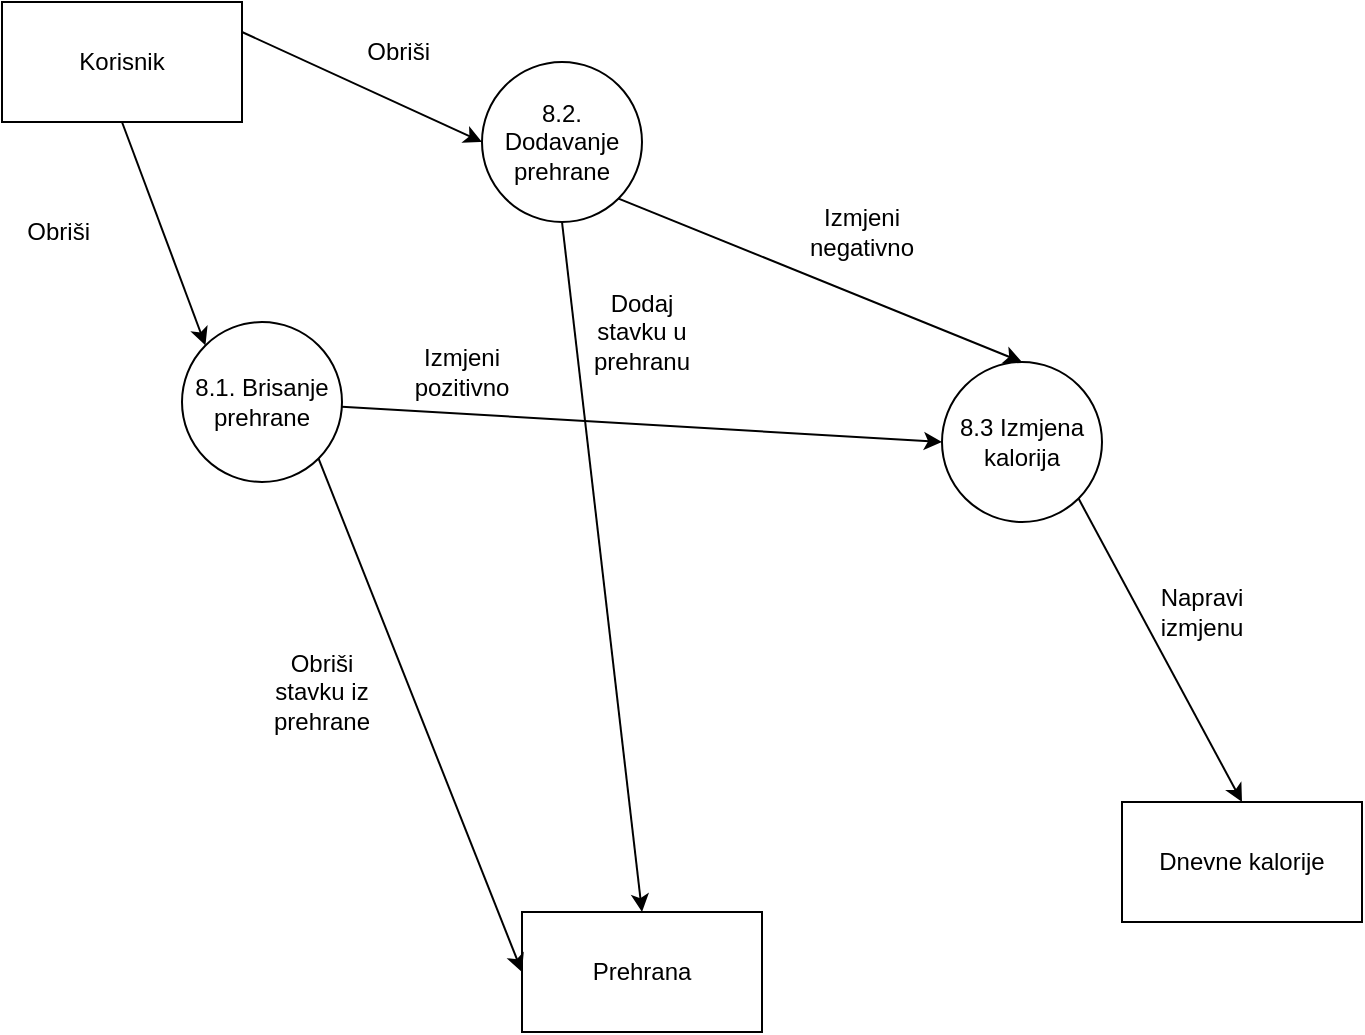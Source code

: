 <mxfile version="17.1.4" type="device"><diagram id="LYyRvwM2c9cSKXDe2G5V" name="Page-1"><mxGraphModel dx="1047" dy="731" grid="1" gridSize="10" guides="1" tooltips="1" connect="1" arrows="1" fold="1" page="1" pageScale="1" pageWidth="827" pageHeight="1169" math="0" shadow="0"><root><mxCell id="0"/><mxCell id="1" parent="0"/><mxCell id="5UJzbpIilrhJZR0ct_dT-1" value="Korisnik" style="rounded=0;whiteSpace=wrap;html=1;" vertex="1" parent="1"><mxGeometry x="110" y="110" width="120" height="60" as="geometry"/></mxCell><mxCell id="5UJzbpIilrhJZR0ct_dT-2" value="Prehrana" style="rounded=0;whiteSpace=wrap;html=1;" vertex="1" parent="1"><mxGeometry x="370" y="565" width="120" height="60" as="geometry"/></mxCell><mxCell id="5UJzbpIilrhJZR0ct_dT-3" value="8.1. Brisanje prehrane" style="ellipse;whiteSpace=wrap;html=1;aspect=fixed;" vertex="1" parent="1"><mxGeometry x="200" y="270" width="80" height="80" as="geometry"/></mxCell><mxCell id="5UJzbpIilrhJZR0ct_dT-4" value="Dnevne kalorije" style="rounded=0;whiteSpace=wrap;html=1;" vertex="1" parent="1"><mxGeometry x="670" y="510" width="120" height="60" as="geometry"/></mxCell><mxCell id="5UJzbpIilrhJZR0ct_dT-5" value="" style="endArrow=classic;html=1;rounded=0;entryX=0;entryY=0;entryDx=0;entryDy=0;exitX=0.5;exitY=1;exitDx=0;exitDy=0;" edge="1" parent="1" source="5UJzbpIilrhJZR0ct_dT-1" target="5UJzbpIilrhJZR0ct_dT-3"><mxGeometry width="50" height="50" relative="1" as="geometry"><mxPoint x="350" y="460" as="sourcePoint"/><mxPoint x="400" y="410" as="targetPoint"/></mxGeometry></mxCell><mxCell id="5UJzbpIilrhJZR0ct_dT-6" value="" style="endArrow=classic;html=1;rounded=0;entryX=0;entryY=0.5;entryDx=0;entryDy=0;exitX=1;exitY=1;exitDx=0;exitDy=0;" edge="1" parent="1" source="5UJzbpIilrhJZR0ct_dT-3" target="5UJzbpIilrhJZR0ct_dT-2"><mxGeometry width="50" height="50" relative="1" as="geometry"><mxPoint x="350" y="460" as="sourcePoint"/><mxPoint x="400" y="410" as="targetPoint"/></mxGeometry></mxCell><mxCell id="5UJzbpIilrhJZR0ct_dT-7" value="8.2. Dodavanje prehrane" style="ellipse;whiteSpace=wrap;html=1;aspect=fixed;" vertex="1" parent="1"><mxGeometry x="350" y="140" width="80" height="80" as="geometry"/></mxCell><mxCell id="5UJzbpIilrhJZR0ct_dT-8" value="" style="endArrow=classic;html=1;rounded=0;entryX=0;entryY=0.5;entryDx=0;entryDy=0;exitX=1;exitY=0.25;exitDx=0;exitDy=0;" edge="1" parent="1" source="5UJzbpIilrhJZR0ct_dT-1" target="5UJzbpIilrhJZR0ct_dT-7"><mxGeometry width="50" height="50" relative="1" as="geometry"><mxPoint x="290" y="170" as="sourcePoint"/><mxPoint x="331.716" y="431.716" as="targetPoint"/></mxGeometry></mxCell><mxCell id="5UJzbpIilrhJZR0ct_dT-9" value="" style="endArrow=classic;html=1;rounded=0;exitX=0.5;exitY=1;exitDx=0;exitDy=0;entryX=0.5;entryY=0;entryDx=0;entryDy=0;" edge="1" parent="1" source="5UJzbpIilrhJZR0ct_dT-7" target="5UJzbpIilrhJZR0ct_dT-2"><mxGeometry width="50" height="50" relative="1" as="geometry"><mxPoint x="360" y="410" as="sourcePoint"/><mxPoint x="410" y="360" as="targetPoint"/></mxGeometry></mxCell><mxCell id="5UJzbpIilrhJZR0ct_dT-10" value="Obriši stavku iz prehrane" style="text;html=1;strokeColor=none;fillColor=none;align=center;verticalAlign=middle;whiteSpace=wrap;rounded=0;" vertex="1" parent="1"><mxGeometry x="240" y="440" width="60" height="30" as="geometry"/></mxCell><mxCell id="5UJzbpIilrhJZR0ct_dT-11" value="Dodaj stavku u prehranu" style="text;html=1;strokeColor=none;fillColor=none;align=center;verticalAlign=middle;whiteSpace=wrap;rounded=0;" vertex="1" parent="1"><mxGeometry x="400" y="260" width="60" height="30" as="geometry"/></mxCell><mxCell id="5UJzbpIilrhJZR0ct_dT-12" value="Obriši&amp;nbsp;" style="text;html=1;strokeColor=none;fillColor=none;align=center;verticalAlign=middle;whiteSpace=wrap;rounded=0;" vertex="1" parent="1"><mxGeometry x="110" y="210" width="60" height="30" as="geometry"/></mxCell><mxCell id="5UJzbpIilrhJZR0ct_dT-13" value="Obriši&amp;nbsp;" style="text;html=1;strokeColor=none;fillColor=none;align=center;verticalAlign=middle;whiteSpace=wrap;rounded=0;" vertex="1" parent="1"><mxGeometry x="280" y="120" width="60" height="30" as="geometry"/></mxCell><mxCell id="5UJzbpIilrhJZR0ct_dT-14" value="8.3 Izmjena kalorija" style="ellipse;whiteSpace=wrap;html=1;aspect=fixed;" vertex="1" parent="1"><mxGeometry x="580" y="290" width="80" height="80" as="geometry"/></mxCell><mxCell id="5UJzbpIilrhJZR0ct_dT-15" value="" style="endArrow=classic;html=1;rounded=0;entryX=0;entryY=0.5;entryDx=0;entryDy=0;" edge="1" parent="1" source="5UJzbpIilrhJZR0ct_dT-3" target="5UJzbpIilrhJZR0ct_dT-14"><mxGeometry width="50" height="50" relative="1" as="geometry"><mxPoint x="420" y="410" as="sourcePoint"/><mxPoint x="470" y="360" as="targetPoint"/></mxGeometry></mxCell><mxCell id="5UJzbpIilrhJZR0ct_dT-16" value="" style="endArrow=classic;html=1;rounded=0;exitX=1;exitY=1;exitDx=0;exitDy=0;entryX=0.5;entryY=0;entryDx=0;entryDy=0;" edge="1" parent="1" source="5UJzbpIilrhJZR0ct_dT-7" target="5UJzbpIilrhJZR0ct_dT-14"><mxGeometry width="50" height="50" relative="1" as="geometry"><mxPoint x="420" y="410" as="sourcePoint"/><mxPoint x="470" y="360" as="targetPoint"/></mxGeometry></mxCell><mxCell id="5UJzbpIilrhJZR0ct_dT-17" value="Izmjeni pozitivno" style="text;html=1;strokeColor=none;fillColor=none;align=center;verticalAlign=middle;whiteSpace=wrap;rounded=0;" vertex="1" parent="1"><mxGeometry x="310" y="280" width="60" height="30" as="geometry"/></mxCell><mxCell id="5UJzbpIilrhJZR0ct_dT-18" value="Izmjeni negativno" style="text;html=1;strokeColor=none;fillColor=none;align=center;verticalAlign=middle;whiteSpace=wrap;rounded=0;" vertex="1" parent="1"><mxGeometry x="510" y="210" width="60" height="30" as="geometry"/></mxCell><mxCell id="5UJzbpIilrhJZR0ct_dT-19" value="" style="endArrow=classic;html=1;rounded=0;exitX=1;exitY=1;exitDx=0;exitDy=0;entryX=0.5;entryY=0;entryDx=0;entryDy=0;" edge="1" parent="1" source="5UJzbpIilrhJZR0ct_dT-14" target="5UJzbpIilrhJZR0ct_dT-4"><mxGeometry width="50" height="50" relative="1" as="geometry"><mxPoint x="420" y="410" as="sourcePoint"/><mxPoint x="470" y="360" as="targetPoint"/></mxGeometry></mxCell><mxCell id="5UJzbpIilrhJZR0ct_dT-20" value="Napravi izmjenu" style="text;html=1;strokeColor=none;fillColor=none;align=center;verticalAlign=middle;whiteSpace=wrap;rounded=0;" vertex="1" parent="1"><mxGeometry x="680" y="400" width="60" height="30" as="geometry"/></mxCell></root></mxGraphModel></diagram></mxfile>
